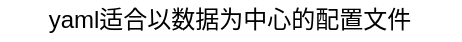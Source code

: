 <mxfile version="14.5.1" type="github">
  <diagram id="jlzUHnE8-fUdazIeYC0k" name="第 1 页">
    <mxGraphModel dx="2062" dy="1132" grid="1" gridSize="10" guides="1" tooltips="1" connect="1" arrows="1" fold="1" page="1" pageScale="1" pageWidth="827" pageHeight="1169" math="0" shadow="0">
      <root>
        <mxCell id="0" />
        <mxCell id="1" parent="0" />
        <mxCell id="yTdF7S4Hi9vgwAx5kEvW-1" value="yaml适合以数据为中心的配置文件" style="text;html=1;strokeColor=none;fillColor=none;align=center;verticalAlign=middle;whiteSpace=wrap;rounded=0;" vertex="1" parent="1">
          <mxGeometry x="110" y="110" width="230" height="20" as="geometry" />
        </mxCell>
      </root>
    </mxGraphModel>
  </diagram>
</mxfile>
